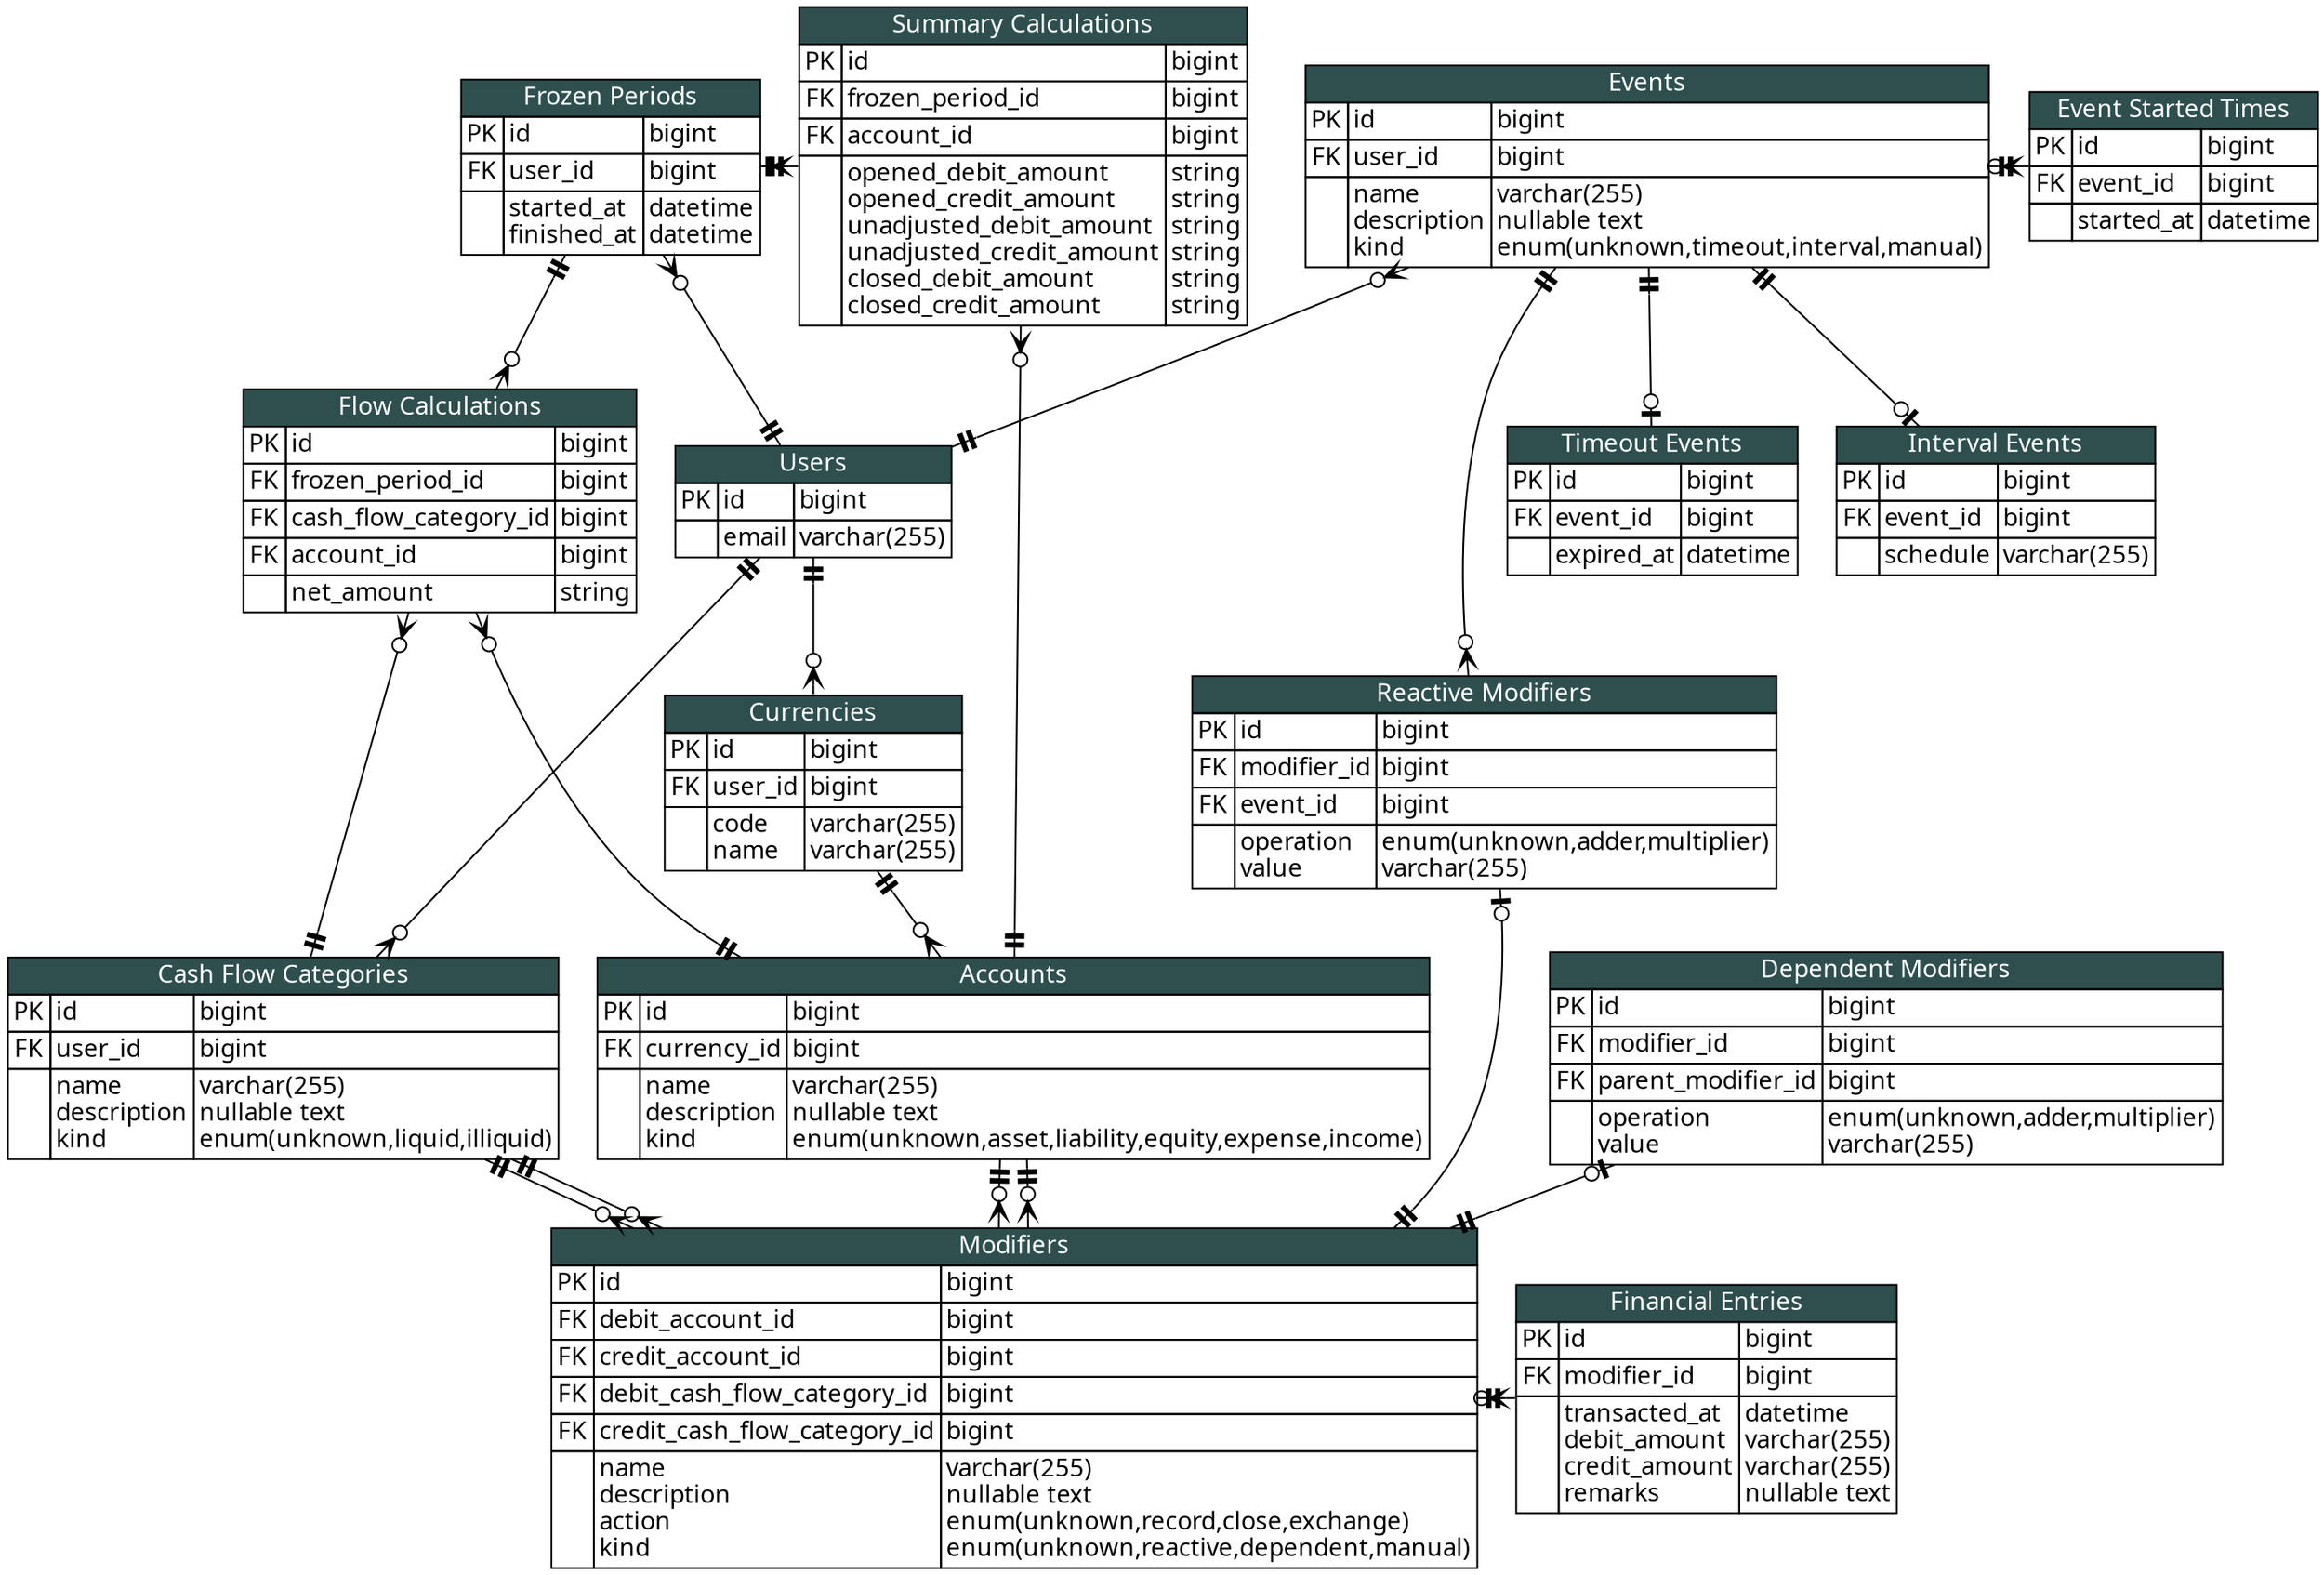 digraph {
	graph [
		layout = dot
		splines = true
		nodesep = 0.3
	]
	{
		node [ shape = none margin = 0 fontname="Candara" ]
		users [
			label = <
			<table cellspacing="0" border="0" cellborder="1">
				<tr>
					<td colspan="3" bgcolor="darkslategray">
						<font color="white">
							Users
						</font>
					</td>
				</tr>
				<tr>
					<td>PK</td>
					<td align="left">id</td>
					<td align="left">bigint</td>
				</tr>
				<tr>
					<td></td>
					<td>
						email<br align="left"/>
					</td>
					<td>
						varchar(255)<br align="left"/>
					</td>
				</tr>
			</table>
			>
		]
		currencies [
			label = <
			<table cellspacing="0" border="0" cellborder="1">
				<tr>
					<td colspan="3" bgcolor="darkslategray">
						<font color="white">
							Currencies
						</font>
					</td>
				</tr>
				<tr>
					<td>PK</td>
					<td align="left">id</td>
					<td align="left">bigint</td>
				</tr>
				<tr>
					<td>FK</td>
					<td align="left">user_id</td>
					<td align="left">bigint</td>
				</tr>
				<tr>
					<td></td>
					<td align="left">
						code<br align="left"/>
						name<br align="left"/>
					</td>
					<td align="left">
						varchar(255)<br align="left"/>
						varchar(255)<br align="left"/>
					</td>
				</tr>
			</table>
			>
		]
		cash_flow_categories [
			label = <
			<table cellspacing="0" border="0" cellborder="1">
				<tr>
					<td colspan="3" bgcolor="darkslategray">
						<font color="white">
							Cash Flow Categories
						</font>
					</td>
				</tr>
				<tr>
					<td>PK</td>
					<td align="left">id</td>
					<td align="left">bigint</td>
				</tr>
				<tr>
					<td>FK</td>
					<td align="left">user_id</td>
					<td align="left">bigint</td>
				</tr>
				<tr>
					<td></td>
					<td align="left">
						name<br align="left"/>
						description<br align="left"/>
						kind<br align="left"/>
					</td>
					<td align="left">
						varchar(255)<br align="left"/>
						nullable text<br align="left"/>
						enum(unknown,liquid,illiquid)<br align="left"/>
					</td>
				</tr>
			</table>
			>
		]
		accounts [
			label = <
			<table cellspacing="0" border="0" cellborder="1">
				<tr>
					<td colspan="3" bgcolor="darkslategray">
						<font color="white">
							Accounts
						</font>
					</td>
				</tr>
				<tr>
					<td>PK</td>
					<td align="left">id</td>
					<td align="left">bigint</td>
				</tr>
				<tr>
					<td>FK</td>
					<td align="left">currency_id</td>
					<td align="left">bigint</td>
				</tr>
				<tr>
					<td></td>
					<td align="left">
						name<br align="left"/>
						description<br align="left"/>
						kind<br align="left"/>
					</td>
					<td align="left">
						varchar(255)<br align="left"/>
						nullable text<br align="left"/>
						enum(unknown,asset,liability,equity,expense,income)<br align="left"/>
					</td>
				</tr>
			</table>
			>
		]
		events [
			label = <
			<table cellspacing="0" border="0" cellborder="1">
				<tr>
					<td colspan="3" bgcolor="darkslategray">
						<font color="white">
							Events
						</font>
					</td>
				</tr>
				<tr>
					<td>PK</td>
					<td align="left">id</td>
					<td align="left">bigint</td>
				</tr>
				<tr>
					<td>FK</td>
					<td align="left">user_id</td>
					<td align="left">bigint</td>
				</tr>
				<tr>
					<td></td>
					<td align="left">
						name<br align="left"/>
						description<br align="left"/>
						kind<br align="left"/>
					</td>
					<td align="left">
						varchar(255)<br align="left"/>
						nullable text<br align="left"/>
						enum(unknown,timeout,interval,manual)<br align="left"/>
					</td>
				</tr>
			</table>
			>
		]
		timeout_events [
			label = <
			<table cellspacing="0" border="0" cellborder="1">
				<tr>
					<td colspan="3" bgcolor="darkslategray">
						<font color="white">
							Timeout Events
						</font>
					</td>
				</tr>
				<tr>
					<td>PK</td>
					<td align="left">id</td>
					<td align="left">bigint</td>
				</tr>
				<tr>
					<td>FK</td>
					<td align="left">event_id</td>
					<td align="left">bigint</td>
				</tr>
				<tr>
					<td></td>
					<td align="left">
						expired_at<br align="left"/>
					</td>
					<td align="left">
						datetime<br align="left"/>
					</td>
				</tr>
			</table>
			>
		]
		interval_events [
			label = <
			<table cellspacing="0" border="0" cellborder="1">
				<tr>
					<td colspan="3" bgcolor="darkslategray">
						<font color="white">
							Interval Events
						</font>
					</td>
				</tr>
				<tr>
					<td>PK</td>
					<td align="left">id</td>
					<td align="left">bigint</td>
				</tr>
				<tr>
					<td>FK</td>
					<td align="left">event_id</td>
					<td align="left">bigint</td>
				</tr>
				<tr>
					<td></td>
					<td align="left">
						schedule<br align="left"/>
					</td>
					<td align="left">
						varchar(255)<br align="left"/>
					</td>
				</tr>
			</table>
			>
		]
		event_started_times [
			label = <
			<table cellspacing="0" border="0" cellborder="1">
				<tr>
					<td colspan="3" bgcolor="darkslategray">
						<font color="white">
							Event Started Times
						</font>
					</td>
				</tr>
				<tr>
					<td>PK</td>
					<td align="left">id</td>
					<td align="left">bigint</td>
				</tr>
				<tr>
					<td>FK</td>
					<td align="left">event_id</td>
					<td align="left">bigint</td>
				</tr>
				<tr>
					<td></td>
					<td align="left">
						started_at<br align="left"/>
					</td>
					<td align="left">
						datetime<br align="left"/>
					</td>
				</tr>
			</table>
			>
		]
		modifiers [
			label = <
			<table cellspacing="0" border="0" cellborder="1">
				<tr>
					<td colspan="3" bgcolor="darkslategray">
						<font color="white">
							Modifiers
						</font>
					</td>
				</tr>
				<tr>
					<td>PK</td>
					<td align="left">id</td>
					<td align="left">bigint</td>
				</tr>
				<tr>
					<td>FK</td>
					<td align="left">debit_account_id</td>
					<td align="left">bigint</td>
				</tr>
				<tr>
					<td>FK</td>
					<td align="left">credit_account_id</td>
					<td align="left">bigint</td>
				</tr>
				<tr>
					<td>FK</td>
					<td align="left">debit_cash_flow_category_id</td>
					<td align="left">bigint</td>
				</tr>
				<tr>
					<td>FK</td>
					<td align="left">credit_cash_flow_category_id</td>
					<td align="left">bigint</td>
				</tr>
				<tr>
					<td></td>
					<td align="left">
						name<br align="left"/>
						description<br align="left"/>
						action<br align="left"/>
						kind<br align="left"/>
					</td>
					<td align="left">
						varchar(255)<br align="left"/>
						nullable text<br align="left"/>
						enum(unknown,record,close,exchange)<br align="left"/>
						enum(unknown,reactive,dependent,manual)<br align="left"/>
					</td>
				</tr>
			</table>
			>
		]
		reactive_modifiers [
			label = <
			<table cellspacing="0" border="0" cellborder="1">
				<tr>
					<td colspan="3" bgcolor="darkslategray">
						<font color="white">
							Reactive Modifiers
						</font>
					</td>
				</tr>
				<tr>
					<td>PK</td>
					<td align="left">id</td>
					<td align="left">bigint</td>
				</tr>
				<tr>
					<td>FK</td>
					<td align="left">modifier_id</td>
					<td align="left">bigint</td>
				</tr>
				<tr>
					<td>FK</td>
					<td align="left">event_id</td>
					<td align="left">bigint</td>
				</tr>
				<tr>
					<td></td>
					<td align="left">
						operation<br align="left"/>
						value<br align="left"/>
					</td>
					<td align="left">
						enum(unknown,adder,multiplier)<br align="left"/>
						varchar(255)<br align="left"/>
					</td>
				</tr>
			</table>
			>
		]
		dependent_modifiers [
			label = <
			<table cellspacing="0" border="0" cellborder="1">
				<tr>
					<td colspan="3" bgcolor="darkslategray">
						<font color="white">
							Dependent Modifiers
						</font>
					</td>
				</tr>
				<tr>
					<td>PK</td>
					<td align="left">id</td>
					<td align="left">bigint</td>
				</tr>
				<tr>
					<td>FK</td>
					<td align="left">modifier_id</td>
					<td align="left">bigint</td>
				</tr>
				<tr>
					<td>FK</td>
					<td align="left">parent_modifier_id</td>
					<td align="left">bigint</td>
				</tr>
				<tr>
					<td></td>
					<td align="left">
						operation<br align="left"/>
						value<br align="left"/>
					</td>
					<td align="left">
						enum(unknown,adder,multiplier)<br align="left"/>
						varchar(255)<br align="left"/>
					</td>
				</tr>
			</table>
			>
		]
		financial_entries [
			label = <
			<table cellspacing="0" border="0" cellborder="1">
				<tr>
					<td colspan="3" bgcolor="darkslategray">
						<font color="white">
							Financial Entries
						</font>
					</td>
				</tr>
				<tr>
					<td>PK</td>
					<td align="left">id</td>
					<td align="left">bigint</td>
				</tr>
				<tr>
					<td>FK</td>
					<td align="left">modifier_id</td>
					<td align="left">bigint</td>
				</tr>
				<tr>
					<td></td>
					<td align="left">
						transacted_at<br align="left"/>
						debit_amount<br align="left"/>
						credit_amount<br align="left"/>
						remarks<br align="left"/>
					</td>
					<td align="left">
						datetime<br align="left"/>
						varchar(255)<br align="left"/>
						varchar(255)<br align="left"/>
						nullable text<br align="left"/>
					</td>
				</tr>
			</table>
			>
		]
		frozen_periods [
			label = <
			<table cellspacing="0" border="0" cellborder="1">
				<tr>
					<td colspan="3" bgcolor="darkslategray">
						<font color="white">
							Frozen Periods
						</font>
					</td>
				</tr>
				<tr>
					<td>PK</td>
					<td align="left">id</td>
					<td align="left">bigint</td>
				</tr>
				<tr>
					<td>FK</td>
					<td align="left">user_id</td>
					<td align="left">bigint</td>
				</tr>
				<tr>
					<td></td>
					<td align="left">
						started_at<br align="left"/>
						finished_at<br align="left"/>
					</td>
					<td align="left">
						datetime<br align="left"/>
						datetime<br align="left"/>
					</td>
				</tr>
			</table>
			>
		]
		summary_calculations [
			label = <
			<table cellspacing="0" border="0" cellborder="1">
				<tr>
					<td colspan="3" bgcolor="darkslategray">
						<font color="white">
							Summary Calculations
						</font>
					</td>
				</tr>
				<tr>
					<td>PK</td>
					<td align="left">id</td>
					<td align="left">bigint</td>
				</tr>
				<tr>
					<td>FK</td>
					<td align="left">frozen_period_id</td>
					<td align="left">bigint</td>
				</tr>
				<tr>
					<td>FK</td>
					<td align="left">account_id</td>
					<td align="left">bigint</td>
				</tr>
				<tr>
					<td></td>
					<td align="left">
						opened_debit_amount<br align="left"/>
						opened_credit_amount<br align="left"/>
						unadjusted_debit_amount<br align="left"/>
						unadjusted_credit_amount<br align="left"/>
						closed_debit_amount<br align="left"/>
						closed_credit_amount<br align="left"/>
					</td>
					<td align="left">
						string<br align="left"/>
						string<br align="left"/>
						string<br align="left"/>
						string<br align="left"/>
						string<br align="left"/>
						string<br align="left"/>
					</td>
				</tr>
			</table>
			>
		]
		flow_calculations [
			label = <
			<table cellspacing="0" border="0" cellborder="1">
				<tr>
					<td colspan="3" bgcolor="darkslategray">
						<font color="white">
							Flow Calculations
						</font>
					</td>
				</tr>
				<tr>
					<td>PK</td>
					<td align="left">id</td>
					<td align="left">bigint</td>
				</tr>
				<tr>
					<td>FK</td>
					<td align="left">frozen_period_id</td>
					<td align="left">bigint</td>
				</tr>
				<tr>
					<td>FK</td>
					<td align="left">cash_flow_category_id</td>
					<td align="left">bigint</td>
				</tr>
				<tr>
					<td>FK</td>
					<td align="left">account_id</td>
					<td align="left">bigint</td>
				</tr>
				<tr>
					<td></td>
					<td align="left">
						net_amount<br align="left"/>
					</td>
					<td align="left">
						string<br align="left"/>
					</td>
				</tr>
			</table>
			>
		]
	}

	edge [ dir = "both" ]
	{
		// zero or one
		edge [
			arrowhead = noneteeodot
			arrowtail = noneteetee
		]

		events -> timeout_events
		events -> interval_events
		modifiers -> reactive_modifiers
		modifiers -> dependent_modifiers
	}

	{
		// zero to many
		edge [
			arrowhead = nonecrowodot
			arrowtail = noneteetee
		]

		users -> currencies
		users -> cash_flow_categories
		cash_flow_categories -> flow_calculations
		currencies -> accounts
		users -> events
		accounts -> modifiers
		accounts -> modifiers
		events -> event_started_times
		events -> reactive_modifiers
		modifiers -> financial_entries
		users -> frozen_periods
		accounts -> summary_calculations
		cash_flow_categories -> modifiers
		cash_flow_categories -> modifiers
		frozen_periods -> flow_calculations
		accounts -> flow_calculations
	}

	{
		// zero to many but optional in reverse too
		edge [
			arrowhead = nonecrowodot
			arrowtail = noneteeodot
		]
	}

	{
		// one to many
		edge [
			arrowhead = nonecrowtee
			arrowtail = noneteetee
		]

		frozen_periods -> summary_calculations
	}

	{
		rank = source;
		events
		frozen_periods
		event_started_times
		summary_calculations
	}

	{
		rank = same;
		users
		flow_calculations
		interval_events
		timeout_events
	}

	{
		rank = same;
		currencies
		reactive_modifiers
	}

	{
		rank = same;
		accounts
		cash_flow_categories
		dependent_modifiers
	}

	{
		rank = same;
	}

	{
		rank = same;
		modifiers

		financial_entries
	}

	{
		rank = sink;
	}
}
